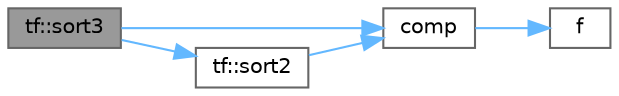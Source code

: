 digraph "tf::sort3"
{
 // LATEX_PDF_SIZE
  bgcolor="transparent";
  edge [fontname=Helvetica,fontsize=10,labelfontname=Helvetica,labelfontsize=10];
  node [fontname=Helvetica,fontsize=10,shape=box,height=0.2,width=0.4];
  rankdir="LR";
  Node1 [id="Node000001",label="tf::sort3",height=0.2,width=0.4,color="gray40", fillcolor="grey60", style="filled", fontcolor="black",tooltip="Sorts three elements of dereferenced iterators using the given comparison function."];
  Node1 -> Node2 [id="edge1_Node000001_Node000002",color="steelblue1",style="solid",tooltip=" "];
  Node2 [id="Node000002",label="comp",height=0.2,width=0.4,color="grey40", fillcolor="white", style="filled",URL="$external_2taskflow_2sandbox_2jacobi_2main_8cpp.html#aaa178026ff13e667efcb0104a55252e7",tooltip=" "];
  Node2 -> Node3 [id="edge2_Node000002_Node000003",color="steelblue1",style="solid",tooltip=" "];
  Node3 [id="Node000003",label="f",height=0.2,width=0.4,color="grey40", fillcolor="white", style="filled",URL="$cxx11__tensor__map_8cpp.html#a7f507fea02198f6cb81c86640c7b1a4e",tooltip=" "];
  Node1 -> Node4 [id="edge3_Node000001_Node000004",color="steelblue1",style="solid",tooltip=" "];
  Node4 [id="Node000004",label="tf::sort2",height=0.2,width=0.4,color="grey40", fillcolor="white", style="filled",URL="$namespacetf.html#a8d3fa9252b0da87bff1df912d0a591fe",tooltip="sorts two elements of dereferenced iterators using the given comparison function"];
  Node4 -> Node2 [id="edge4_Node000004_Node000002",color="steelblue1",style="solid",tooltip=" "];
}

